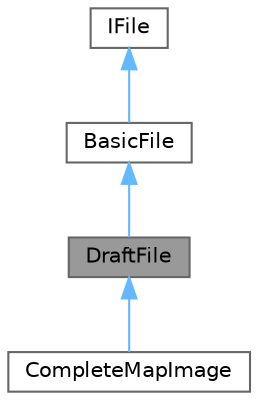 digraph "DraftFile"
{
 // INTERACTIVE_SVG=YES
 // LATEX_PDF_SIZE
  bgcolor="transparent";
  edge [fontname=Helvetica,fontsize=10,labelfontname=Helvetica,labelfontsize=10];
  node [fontname=Helvetica,fontsize=10,shape=box,height=0.2,width=0.4];
  Node1 [id="Node000001",label="DraftFile",height=0.2,width=0.4,color="gray40", fillcolor="grey60", style="filled", fontcolor="black",tooltip="Класс, описывающий черновик файла - файл, который еще не был сохранен на диск, но готовится к этому."];
  Node2 -> Node1 [id="edge1_Node000001_Node000002",dir="back",color="steelblue1",style="solid",tooltip=" "];
  Node2 [id="Node000002",label="BasicFile",height=0.2,width=0.4,color="gray40", fillcolor="white", style="filled",URL="$d3/d7e/class_quasar_s_d_k_1_1_i_o_1_1_basic_file.html",tooltip="Абстрактный класс для существующего файла в файловой системе."];
  Node3 -> Node2 [id="edge2_Node000002_Node000003",dir="back",color="steelblue1",style="solid",tooltip=" "];
  Node3 [id="Node000003",label="IFile",height=0.2,width=0.4,color="gray40", fillcolor="white", style="filled",URL="$df/dad/class_quasar_s_d_k_1_1_i_o_1_1_i_file.html",tooltip="Интерфейс, описывающий абстрактный файл в файловой системе."];
  Node1 -> Node4 [id="edge3_Node000001_Node000004",dir="back",color="steelblue1",style="solid",tooltip=" "];
  Node4 [id="Node000004",label="CompleteMapImage",height=0.2,width=0.4,color="gray40", fillcolor="white", style="filled",URL="$dc/dc3/class_quasar_s_d_k_1_1_map_1_1_complete_map_image.html",tooltip="Радиолокационное изображение на карте, сохраненное в файл."];
}
